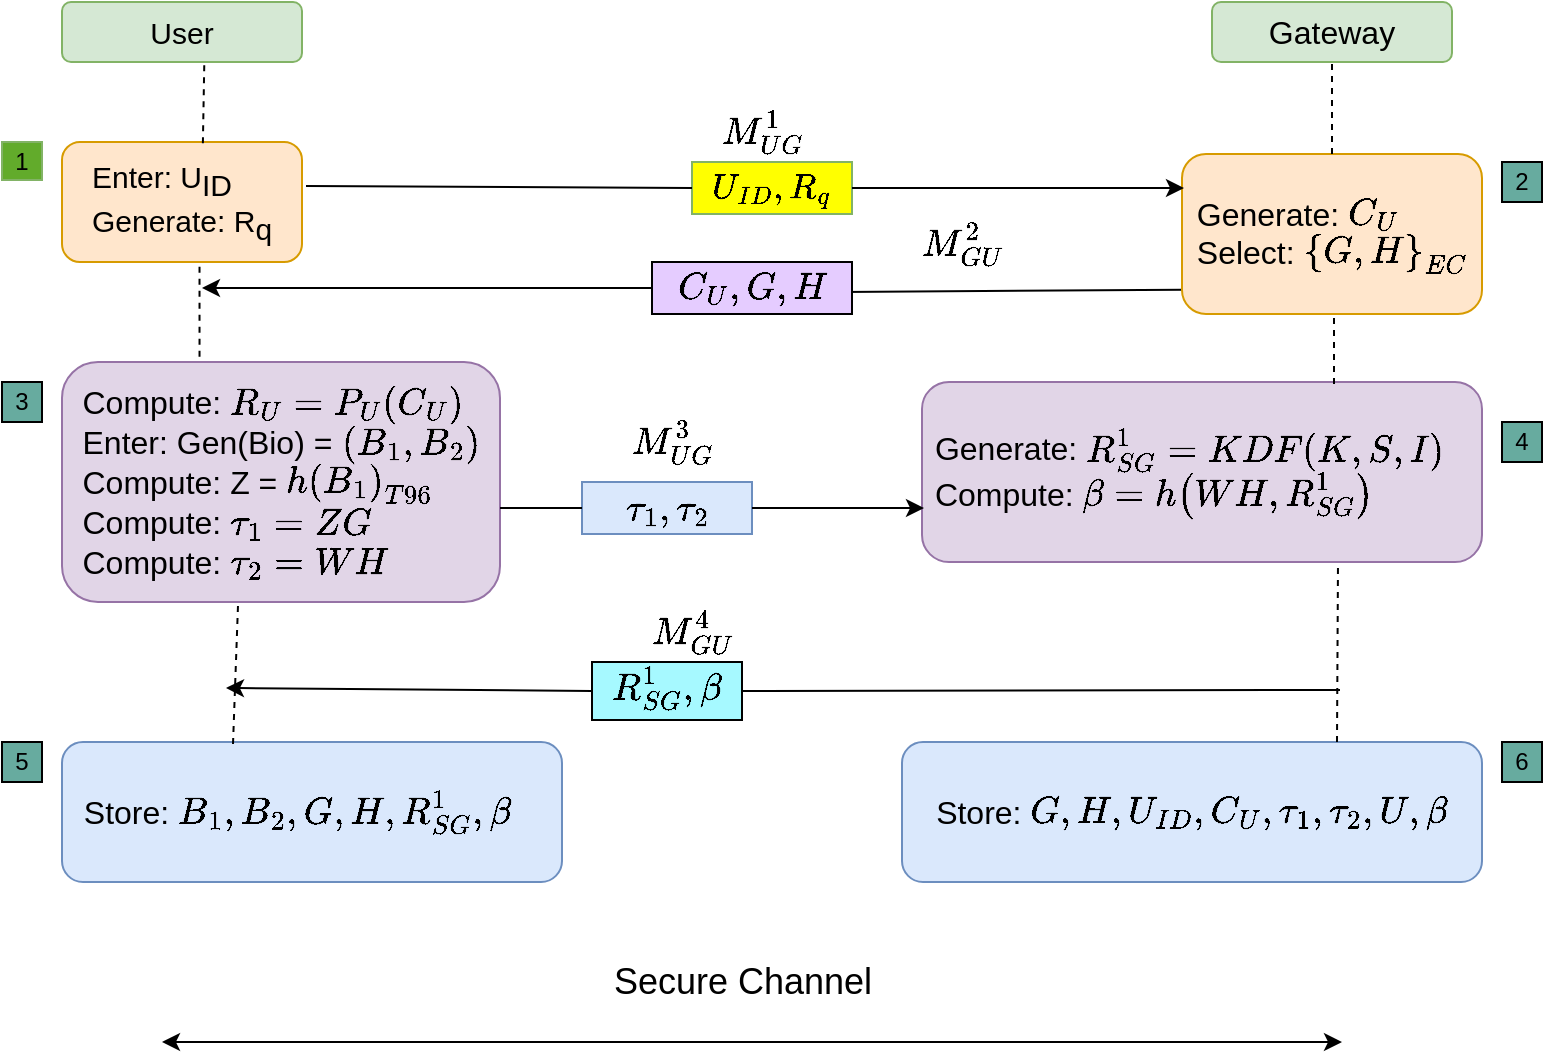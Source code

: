 <mxfile version="21.2.1" type="github">
  <diagram name="Page-1" id="p3xlX53l1xXB9bB7H0Pl">
    <mxGraphModel dx="992" dy="595" grid="1" gridSize="10" guides="1" tooltips="1" connect="1" arrows="1" fold="1" page="1" pageScale="1" pageWidth="850" pageHeight="1100" math="1" shadow="0">
      <root>
        <mxCell id="0" />
        <mxCell id="1" parent="0" />
        <mxCell id="Ddu9wDRHc_xumgMtI3vM-28" value="" style="endArrow=none;html=1;rounded=0;entryX=0.005;entryY=0.848;entryDx=0;entryDy=0;targetPerimeterSpacing=0;endSize=6;jumpStyle=line;jumpSize=6;sourcePerimeterSpacing=0;entryPerimeter=0;" parent="1" target="Ddu9wDRHc_xumgMtI3vM-4" edge="1">
          <mxGeometry width="50" height="50" relative="1" as="geometry">
            <mxPoint x="470" y="215" as="sourcePoint" />
            <mxPoint x="575" y="213" as="targetPoint" />
          </mxGeometry>
        </mxCell>
        <mxCell id="Ddu9wDRHc_xumgMtI3vM-1" value="&lt;font style=&quot;font-size: 15px;&quot;&gt;User&lt;/font&gt;" style="rounded=1;whiteSpace=wrap;html=1;fillColor=#d5e8d4;strokeColor=#82b366;" parent="1" vertex="1">
          <mxGeometry x="80" y="70" width="120" height="30" as="geometry" />
        </mxCell>
        <mxCell id="Ddu9wDRHc_xumgMtI3vM-2" value="&lt;font style=&quot;font-size: 16px;&quot;&gt;Gateway&lt;/font&gt;" style="rounded=1;whiteSpace=wrap;html=1;fillColor=#d5e8d4;strokeColor=#82b366;" parent="1" vertex="1">
          <mxGeometry x="655" y="70" width="120" height="30" as="geometry" />
        </mxCell>
        <mxCell id="Ddu9wDRHc_xumgMtI3vM-3" value="&lt;div style=&quot;text-align: justify;&quot;&gt;&lt;span style=&quot;background-color: initial;&quot;&gt;Enter: U&lt;/span&gt;&lt;sub style=&quot;background-color: initial; font-size: 15px;&quot;&gt;ID&lt;/sub&gt;&lt;/div&gt;&lt;div style=&quot;text-align: justify;&quot;&gt;&lt;span style=&quot;background-color: initial;&quot;&gt;Generate: R&lt;/span&gt;&lt;sub style=&quot;background-color: initial; font-size: 15px;&quot;&gt;q&lt;/sub&gt;&lt;/div&gt;" style="rounded=1;whiteSpace=wrap;html=1;fillColor=#ffe6cc;strokeColor=#d79b00;fontSize=15;" parent="1" vertex="1">
          <mxGeometry x="80" y="140" width="120" height="60" as="geometry" />
        </mxCell>
        <mxCell id="Ddu9wDRHc_xumgMtI3vM-4" value="&lt;div style=&quot;text-align: justify;&quot;&gt;&lt;span style=&quot;font-size: 16px; background-color: initial;&quot;&gt;Generate: `C_U`&lt;/span&gt;&lt;/div&gt;&lt;font style=&quot;font-size: 16px;&quot;&gt;&lt;div style=&quot;text-align: justify;&quot;&gt;&lt;span style=&quot;background-color: initial;&quot;&gt;Select: `{G,H}_{EC}`&lt;/span&gt;&lt;/div&gt;&lt;/font&gt;" style="rounded=1;whiteSpace=wrap;html=1;fillColor=#ffe6cc;strokeColor=#d79b00;" parent="1" vertex="1">
          <mxGeometry x="640" y="146" width="150" height="80" as="geometry" />
        </mxCell>
        <mxCell id="Ddu9wDRHc_xumgMtI3vM-5" value="&lt;div style=&quot;text-align: justify;&quot;&gt;&lt;span style=&quot;font-size: 16px; background-color: initial;&quot;&gt;Compute: `R_U=P_U(C_U)`&lt;/span&gt;&lt;/div&gt;&lt;font style=&quot;font-size: 16px;&quot;&gt;&lt;div style=&quot;text-align: justify;&quot;&gt;&lt;span style=&quot;background-color: initial;&quot;&gt;Enter: Gen(Bio) = `(B_1, B_2)`&lt;/span&gt;&lt;/div&gt;&lt;div style=&quot;text-align: justify;&quot;&gt;&lt;span style=&quot;background-color: initial;&quot;&gt;Compute: Z = `h(B_1)_{T96}`&lt;/span&gt;&lt;/div&gt;&lt;div style=&quot;text-align: justify;&quot;&gt;&lt;span style=&quot;background-color: initial;&quot;&gt;Compute: `\tau_1= ZG`&lt;/span&gt;&lt;/div&gt;&lt;div style=&quot;text-align: justify;&quot;&gt;&lt;span style=&quot;background-color: initial;&quot;&gt;Compute: `\tau_2=WH`&lt;/span&gt;&lt;/div&gt;&lt;/font&gt;" style="rounded=1;whiteSpace=wrap;html=1;fillColor=#e1d5e7;strokeColor=#9673a6;" parent="1" vertex="1">
          <mxGeometry x="80" y="250" width="219" height="120" as="geometry" />
        </mxCell>
        <mxCell id="Ddu9wDRHc_xumgMtI3vM-8" value="&lt;div style=&quot;font-size: 16px;&quot;&gt;&lt;font style=&quot;font-size: 16px;&quot;&gt;&amp;nbsp;Generate: `R_{SG}^1= KDF(K,S,I)`&lt;/font&gt;&lt;/div&gt;&lt;font style=&quot;font-size: 16px;&quot;&gt;&lt;div style=&quot;&quot;&gt;&lt;span style=&quot;background-color: initial;&quot;&gt;&amp;nbsp;Compute: `\beta=h(WH, R_{SG}^1)`&lt;/span&gt;&lt;/div&gt;&lt;/font&gt;" style="rounded=1;whiteSpace=wrap;html=1;fillColor=#e1d5e7;strokeColor=#9673a6;align=left;" parent="1" vertex="1">
          <mxGeometry x="510" y="260" width="280" height="90" as="geometry" />
        </mxCell>
        <mxCell id="Ddu9wDRHc_xumgMtI3vM-10" value="&lt;span style=&quot;font-size: 16px;&quot;&gt;&amp;nbsp; Store: `B_1,B_2,G,H,R_{SG}^1,\beta`&lt;/span&gt;" style="rounded=1;whiteSpace=wrap;html=1;fillColor=#dae8fc;strokeColor=#6c8ebf;align=left;" parent="1" vertex="1">
          <mxGeometry x="80" y="440" width="250" height="70" as="geometry" />
        </mxCell>
        <mxCell id="Ddu9wDRHc_xumgMtI3vM-11" value="&lt;font style=&quot;font-size: 16px;&quot;&gt;Store: `G, H, U_{ID}, C_U, \tau_1,\tau_2,U, \beta`&lt;/font&gt;" style="rounded=1;whiteSpace=wrap;html=1;fillColor=#dae8fc;strokeColor=#6c8ebf;" parent="1" vertex="1">
          <mxGeometry x="500" y="440" width="290" height="70" as="geometry" />
        </mxCell>
        <mxCell id="Ddu9wDRHc_xumgMtI3vM-12" value="&lt;font style=&quot;font-size: 15px;&quot;&gt;`U_{ID}, R_q`&lt;/font&gt;" style="rounded=0;whiteSpace=wrap;html=1;fillColor=#FFFF00;strokeColor=#82b366;" parent="1" vertex="1">
          <mxGeometry x="395" y="150" width="80" height="26" as="geometry" />
        </mxCell>
        <mxCell id="Ddu9wDRHc_xumgMtI3vM-13" value="&lt;font style=&quot;font-size: 16px;&quot;&gt;`C_U , G, H`&lt;/font&gt;" style="rounded=0;whiteSpace=wrap;html=1;fillColor=#E5CCFF;" parent="1" vertex="1">
          <mxGeometry x="375" y="200" width="100" height="26" as="geometry" />
        </mxCell>
        <mxCell id="Ddu9wDRHc_xumgMtI3vM-15" value="`\tau_1,\tau_2`" style="rounded=0;whiteSpace=wrap;html=1;fillColor=#dae8fc;strokeColor=#6c8ebf;fontSize=16;" parent="1" vertex="1">
          <mxGeometry x="340" y="310" width="85" height="26" as="geometry" />
        </mxCell>
        <mxCell id="Ddu9wDRHc_xumgMtI3vM-16" value="&lt;font style=&quot;font-size: 16px;&quot;&gt;`R_{SG}^1,\beta`&lt;/font&gt;" style="rounded=0;whiteSpace=wrap;html=1;fillColor=#A6F9FF;spacingTop=18;spacingBottom=22;" parent="1" vertex="1">
          <mxGeometry x="345" y="400" width="75" height="29" as="geometry" />
        </mxCell>
        <mxCell id="Ddu9wDRHc_xumgMtI3vM-18" value="" style="endArrow=none;dashed=1;html=1;rounded=0;entryX=0.573;entryY=0.997;entryDx=0;entryDy=0;entryPerimeter=0;exitX=0.314;exitY=-0.022;exitDx=0;exitDy=0;exitPerimeter=0;" parent="1" source="Ddu9wDRHc_xumgMtI3vM-5" target="Ddu9wDRHc_xumgMtI3vM-3" edge="1">
          <mxGeometry width="50" height="50" relative="1" as="geometry">
            <mxPoint x="158" y="250" as="sourcePoint" />
            <mxPoint x="450" y="180" as="targetPoint" />
          </mxGeometry>
        </mxCell>
        <mxCell id="Ddu9wDRHc_xumgMtI3vM-19" value="" style="endArrow=none;dashed=1;html=1;rounded=0;exitX=0.342;exitY=0.014;exitDx=0;exitDy=0;exitPerimeter=0;entryX=0.402;entryY=1.005;entryDx=0;entryDy=0;entryPerimeter=0;" parent="1" source="Ddu9wDRHc_xumgMtI3vM-10" target="Ddu9wDRHc_xumgMtI3vM-5" edge="1">
          <mxGeometry width="50" height="50" relative="1" as="geometry">
            <mxPoint x="171" y="440" as="sourcePoint" />
            <mxPoint x="166" y="390" as="targetPoint" />
          </mxGeometry>
        </mxCell>
        <mxCell id="Ddu9wDRHc_xumgMtI3vM-20" value="" style="endArrow=none;dashed=1;html=1;rounded=0;exitX=0.587;exitY=0.01;exitDx=0;exitDy=0;exitPerimeter=0;entryX=0.593;entryY=0.993;entryDx=0;entryDy=0;entryPerimeter=0;" parent="1" source="Ddu9wDRHc_xumgMtI3vM-3" target="Ddu9wDRHc_xumgMtI3vM-1" edge="1">
          <mxGeometry width="50" height="50" relative="1" as="geometry">
            <mxPoint x="400" y="230" as="sourcePoint" />
            <mxPoint x="160" y="60" as="targetPoint" />
          </mxGeometry>
        </mxCell>
        <mxCell id="Ddu9wDRHc_xumgMtI3vM-21" value="" style="endArrow=none;dashed=1;html=1;rounded=0;" parent="1" edge="1">
          <mxGeometry width="50" height="50" relative="1" as="geometry">
            <mxPoint x="716" y="261" as="sourcePoint" />
            <mxPoint x="716" y="226" as="targetPoint" />
          </mxGeometry>
        </mxCell>
        <mxCell id="Ddu9wDRHc_xumgMtI3vM-22" value="" style="endArrow=none;dashed=1;html=1;rounded=0;entryX=0.5;entryY=1;entryDx=0;entryDy=0;exitX=0.5;exitY=0;exitDx=0;exitDy=0;" parent="1" source="Ddu9wDRHc_xumgMtI3vM-4" target="Ddu9wDRHc_xumgMtI3vM-2" edge="1">
          <mxGeometry width="50" height="50" relative="1" as="geometry">
            <mxPoint x="400" y="230" as="sourcePoint" />
            <mxPoint x="450" y="180" as="targetPoint" />
          </mxGeometry>
        </mxCell>
        <mxCell id="Ddu9wDRHc_xumgMtI3vM-23" value="" style="endArrow=none;dashed=1;html=1;rounded=0;exitX=0.75;exitY=0;exitDx=0;exitDy=0;" parent="1" source="Ddu9wDRHc_xumgMtI3vM-11" edge="1">
          <mxGeometry width="50" height="50" relative="1" as="geometry">
            <mxPoint x="520" y="230" as="sourcePoint" />
            <mxPoint x="718" y="350" as="targetPoint" />
          </mxGeometry>
        </mxCell>
        <mxCell id="Ddu9wDRHc_xumgMtI3vM-24" value="" style="endArrow=none;html=1;rounded=0;exitX=1;exitY=0.5;exitDx=0;exitDy=0;" parent="1" source="Ddu9wDRHc_xumgMtI3vM-16" edge="1">
          <mxGeometry width="50" height="50" relative="1" as="geometry">
            <mxPoint x="520" y="230" as="sourcePoint" />
            <mxPoint x="719" y="414" as="targetPoint" />
          </mxGeometry>
        </mxCell>
        <mxCell id="Ddu9wDRHc_xumgMtI3vM-25" value="" style="endArrow=classic;html=1;rounded=0;exitX=0;exitY=0.5;exitDx=0;exitDy=0;" parent="1" source="Ddu9wDRHc_xumgMtI3vM-16" edge="1">
          <mxGeometry width="50" height="50" relative="1" as="geometry">
            <mxPoint x="520" y="230" as="sourcePoint" />
            <mxPoint x="162" y="413" as="targetPoint" />
          </mxGeometry>
        </mxCell>
        <mxCell id="Ddu9wDRHc_xumgMtI3vM-26" value="" style="endArrow=none;html=1;rounded=0;entryX=0;entryY=0.5;entryDx=0;entryDy=0;" parent="1" target="Ddu9wDRHc_xumgMtI3vM-15" edge="1">
          <mxGeometry width="50" height="50" relative="1" as="geometry">
            <mxPoint x="299" y="323" as="sourcePoint" />
            <mxPoint x="570" y="180" as="targetPoint" />
          </mxGeometry>
        </mxCell>
        <mxCell id="Ddu9wDRHc_xumgMtI3vM-27" value="" style="endArrow=classic;html=1;rounded=0;exitX=1;exitY=0.5;exitDx=0;exitDy=0;" parent="1" source="Ddu9wDRHc_xumgMtI3vM-15" edge="1">
          <mxGeometry width="50" height="50" relative="1" as="geometry">
            <mxPoint x="520" y="230" as="sourcePoint" />
            <mxPoint x="511" y="323" as="targetPoint" />
          </mxGeometry>
        </mxCell>
        <mxCell id="Ddu9wDRHc_xumgMtI3vM-29" value="" style="endArrow=classic;html=1;rounded=0;exitX=0;exitY=0.5;exitDx=0;exitDy=0;" parent="1" source="Ddu9wDRHc_xumgMtI3vM-13" edge="1">
          <mxGeometry width="50" height="50" relative="1" as="geometry">
            <mxPoint x="520" y="230" as="sourcePoint" />
            <mxPoint x="150" y="213" as="targetPoint" />
          </mxGeometry>
        </mxCell>
        <mxCell id="Ddu9wDRHc_xumgMtI3vM-31" value="" style="endArrow=classic;html=1;rounded=0;exitX=1;exitY=0.5;exitDx=0;exitDy=0;" parent="1" source="Ddu9wDRHc_xumgMtI3vM-12" edge="1">
          <mxGeometry width="50" height="50" relative="1" as="geometry">
            <mxPoint x="480" y="160" as="sourcePoint" />
            <mxPoint x="641" y="163" as="targetPoint" />
          </mxGeometry>
        </mxCell>
        <mxCell id="Ddu9wDRHc_xumgMtI3vM-32" value="" style="endArrow=none;html=1;rounded=0;entryX=0;entryY=0.5;entryDx=0;entryDy=0;" parent="1" target="Ddu9wDRHc_xumgMtI3vM-12" edge="1">
          <mxGeometry width="50" height="50" relative="1" as="geometry">
            <mxPoint x="202" y="162" as="sourcePoint" />
            <mxPoint x="570" y="280" as="targetPoint" />
          </mxGeometry>
        </mxCell>
        <mxCell id="Ddu9wDRHc_xumgMtI3vM-33" value="1" style="rounded=0;whiteSpace=wrap;html=1;fillColor=#62AB2B;strokeColor=#82b366;" parent="1" vertex="1">
          <mxGeometry x="50" y="140" width="20" height="19" as="geometry" />
        </mxCell>
        <mxCell id="Ddu9wDRHc_xumgMtI3vM-36" value="2" style="rounded=0;whiteSpace=wrap;html=1;fillColor=#67AB9F;" parent="1" vertex="1">
          <mxGeometry x="800" y="150" width="20" height="20" as="geometry" />
        </mxCell>
        <mxCell id="Ddu9wDRHc_xumgMtI3vM-37" value="3" style="rounded=0;whiteSpace=wrap;html=1;fillColor=#67AB9F;" parent="1" vertex="1">
          <mxGeometry x="50" y="260" width="20" height="20" as="geometry" />
        </mxCell>
        <mxCell id="Ddu9wDRHc_xumgMtI3vM-39" value="4" style="rounded=0;whiteSpace=wrap;html=1;fillColor=#67AB9F;" parent="1" vertex="1">
          <mxGeometry x="800" y="280" width="20" height="20" as="geometry" />
        </mxCell>
        <mxCell id="Ddu9wDRHc_xumgMtI3vM-40" value="5" style="rounded=0;whiteSpace=wrap;html=1;fillColor=#67AB9F;" parent="1" vertex="1">
          <mxGeometry x="50" y="440" width="20" height="20" as="geometry" />
        </mxCell>
        <mxCell id="Ddu9wDRHc_xumgMtI3vM-42" value="6" style="rounded=0;whiteSpace=wrap;html=1;fillColor=#67AB9F;" parent="1" vertex="1">
          <mxGeometry x="800" y="440" width="20" height="20" as="geometry" />
        </mxCell>
        <mxCell id="SoYMRN2-4axB4GX_azqP-4" value="&lt;font style=&quot;font-size: 16px;&quot;&gt;`M_{UG}^1`&lt;/font&gt;" style="text;html=1;align=center;verticalAlign=middle;resizable=0;points=[];autosize=1;strokeColor=none;fillColor=none;" parent="1" vertex="1">
          <mxGeometry x="375" y="120" width="110" height="30" as="geometry" />
        </mxCell>
        <mxCell id="SoYMRN2-4axB4GX_azqP-5" value="&lt;font style=&quot;font-size: 16px;&quot;&gt;`M_{GU}^2`&lt;/font&gt;" style="text;html=1;align=center;verticalAlign=middle;resizable=0;points=[];autosize=1;strokeColor=none;fillColor=none;" parent="1" vertex="1">
          <mxGeometry x="475" y="176" width="110" height="30" as="geometry" />
        </mxCell>
        <mxCell id="SoYMRN2-4axB4GX_azqP-6" value="&lt;font style=&quot;font-size: 16px;&quot;&gt;`M_{UG}^3`&lt;/font&gt;" style="text;html=1;align=center;verticalAlign=middle;resizable=0;points=[];autosize=1;strokeColor=none;fillColor=none;" parent="1" vertex="1">
          <mxGeometry x="330" y="275" width="110" height="30" as="geometry" />
        </mxCell>
        <mxCell id="SoYMRN2-4axB4GX_azqP-7" value="&lt;font style=&quot;font-size: 16px;&quot;&gt;`M_{GU}^4`&lt;/font&gt;" style="text;html=1;align=center;verticalAlign=middle;resizable=0;points=[];autosize=1;strokeColor=none;fillColor=none;" parent="1" vertex="1">
          <mxGeometry x="340" y="370" width="110" height="30" as="geometry" />
        </mxCell>
        <mxCell id="SoYMRN2-4axB4GX_azqP-9" value="" style="endArrow=classic;startArrow=classic;html=1;rounded=0;" parent="1" edge="1">
          <mxGeometry width="50" height="50" relative="1" as="geometry">
            <mxPoint x="130" y="590" as="sourcePoint" />
            <mxPoint x="720" y="590" as="targetPoint" />
            <Array as="points">
              <mxPoint x="390" y="590" />
            </Array>
          </mxGeometry>
        </mxCell>
        <mxCell id="SoYMRN2-4axB4GX_azqP-10" value="&lt;font style=&quot;font-size: 18px;&quot;&gt;Secure Channel&lt;/font&gt;" style="text;html=1;align=center;verticalAlign=middle;resizable=0;points=[];autosize=1;strokeColor=none;fillColor=none;" parent="1" vertex="1">
          <mxGeometry x="345" y="540" width="150" height="40" as="geometry" />
        </mxCell>
      </root>
    </mxGraphModel>
  </diagram>
</mxfile>
